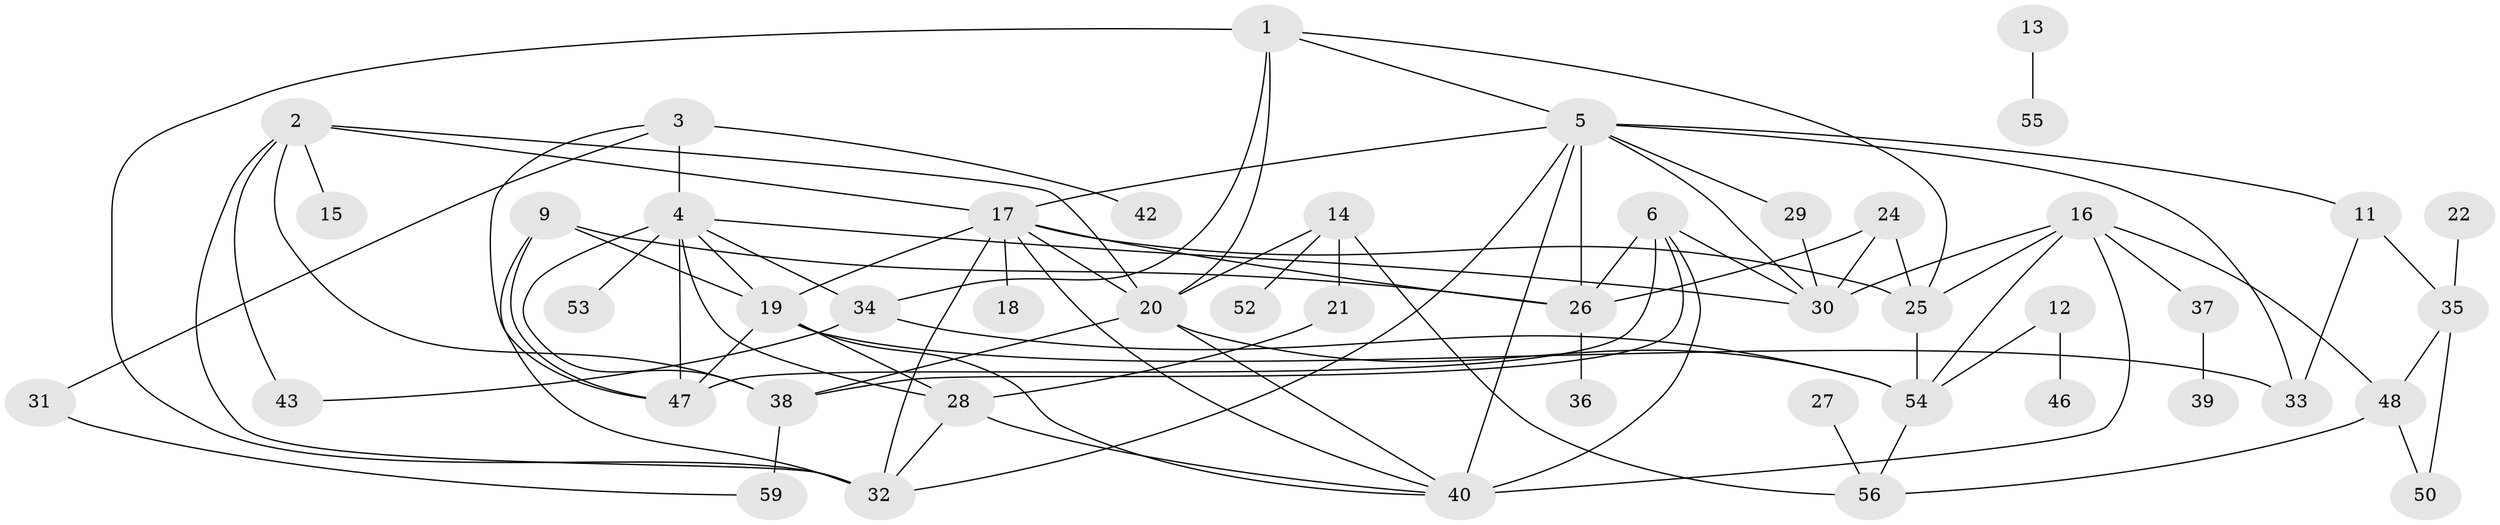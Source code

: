 // original degree distribution, {1: 0.18333333333333332, 2: 0.26666666666666666, 6: 0.075, 3: 0.2, 5: 0.058333333333333334, 0: 0.1, 4: 0.1, 8: 0.008333333333333333, 7: 0.008333333333333333}
// Generated by graph-tools (version 1.1) at 2025/33/03/09/25 02:33:42]
// undirected, 48 vertices, 89 edges
graph export_dot {
graph [start="1"]
  node [color=gray90,style=filled];
  1;
  2;
  3;
  4;
  5;
  6;
  9;
  11;
  12;
  13;
  14;
  15;
  16;
  17;
  18;
  19;
  20;
  21;
  22;
  24;
  25;
  26;
  27;
  28;
  29;
  30;
  31;
  32;
  33;
  34;
  35;
  36;
  37;
  38;
  39;
  40;
  42;
  43;
  46;
  47;
  48;
  50;
  52;
  53;
  54;
  55;
  56;
  59;
  1 -- 5 [weight=1.0];
  1 -- 20 [weight=1.0];
  1 -- 25 [weight=1.0];
  1 -- 32 [weight=1.0];
  1 -- 34 [weight=1.0];
  2 -- 15 [weight=1.0];
  2 -- 17 [weight=1.0];
  2 -- 20 [weight=1.0];
  2 -- 32 [weight=1.0];
  2 -- 38 [weight=1.0];
  2 -- 43 [weight=1.0];
  3 -- 4 [weight=2.0];
  3 -- 31 [weight=1.0];
  3 -- 42 [weight=1.0];
  3 -- 47 [weight=1.0];
  4 -- 19 [weight=1.0];
  4 -- 28 [weight=1.0];
  4 -- 30 [weight=1.0];
  4 -- 34 [weight=1.0];
  4 -- 38 [weight=1.0];
  4 -- 47 [weight=1.0];
  4 -- 53 [weight=1.0];
  5 -- 11 [weight=1.0];
  5 -- 17 [weight=1.0];
  5 -- 26 [weight=1.0];
  5 -- 29 [weight=1.0];
  5 -- 30 [weight=2.0];
  5 -- 32 [weight=1.0];
  5 -- 33 [weight=1.0];
  5 -- 40 [weight=2.0];
  6 -- 26 [weight=1.0];
  6 -- 30 [weight=1.0];
  6 -- 38 [weight=1.0];
  6 -- 40 [weight=1.0];
  6 -- 47 [weight=1.0];
  9 -- 19 [weight=1.0];
  9 -- 26 [weight=1.0];
  9 -- 32 [weight=1.0];
  9 -- 47 [weight=1.0];
  11 -- 33 [weight=1.0];
  11 -- 35 [weight=1.0];
  12 -- 46 [weight=1.0];
  12 -- 54 [weight=1.0];
  13 -- 55 [weight=2.0];
  14 -- 20 [weight=1.0];
  14 -- 21 [weight=1.0];
  14 -- 52 [weight=1.0];
  14 -- 56 [weight=1.0];
  16 -- 25 [weight=1.0];
  16 -- 30 [weight=1.0];
  16 -- 37 [weight=1.0];
  16 -- 40 [weight=1.0];
  16 -- 48 [weight=1.0];
  16 -- 54 [weight=1.0];
  17 -- 18 [weight=1.0];
  17 -- 19 [weight=1.0];
  17 -- 20 [weight=1.0];
  17 -- 25 [weight=1.0];
  17 -- 26 [weight=1.0];
  17 -- 32 [weight=1.0];
  17 -- 40 [weight=1.0];
  19 -- 28 [weight=1.0];
  19 -- 33 [weight=1.0];
  19 -- 40 [weight=1.0];
  19 -- 47 [weight=2.0];
  20 -- 38 [weight=2.0];
  20 -- 40 [weight=1.0];
  20 -- 54 [weight=1.0];
  21 -- 28 [weight=1.0];
  22 -- 35 [weight=1.0];
  24 -- 25 [weight=1.0];
  24 -- 26 [weight=1.0];
  24 -- 30 [weight=1.0];
  25 -- 54 [weight=1.0];
  26 -- 36 [weight=1.0];
  27 -- 56 [weight=1.0];
  28 -- 32 [weight=1.0];
  28 -- 40 [weight=1.0];
  29 -- 30 [weight=1.0];
  31 -- 59 [weight=1.0];
  34 -- 43 [weight=2.0];
  34 -- 54 [weight=1.0];
  35 -- 48 [weight=1.0];
  35 -- 50 [weight=1.0];
  37 -- 39 [weight=1.0];
  38 -- 59 [weight=1.0];
  48 -- 50 [weight=1.0];
  48 -- 56 [weight=1.0];
  54 -- 56 [weight=1.0];
}
